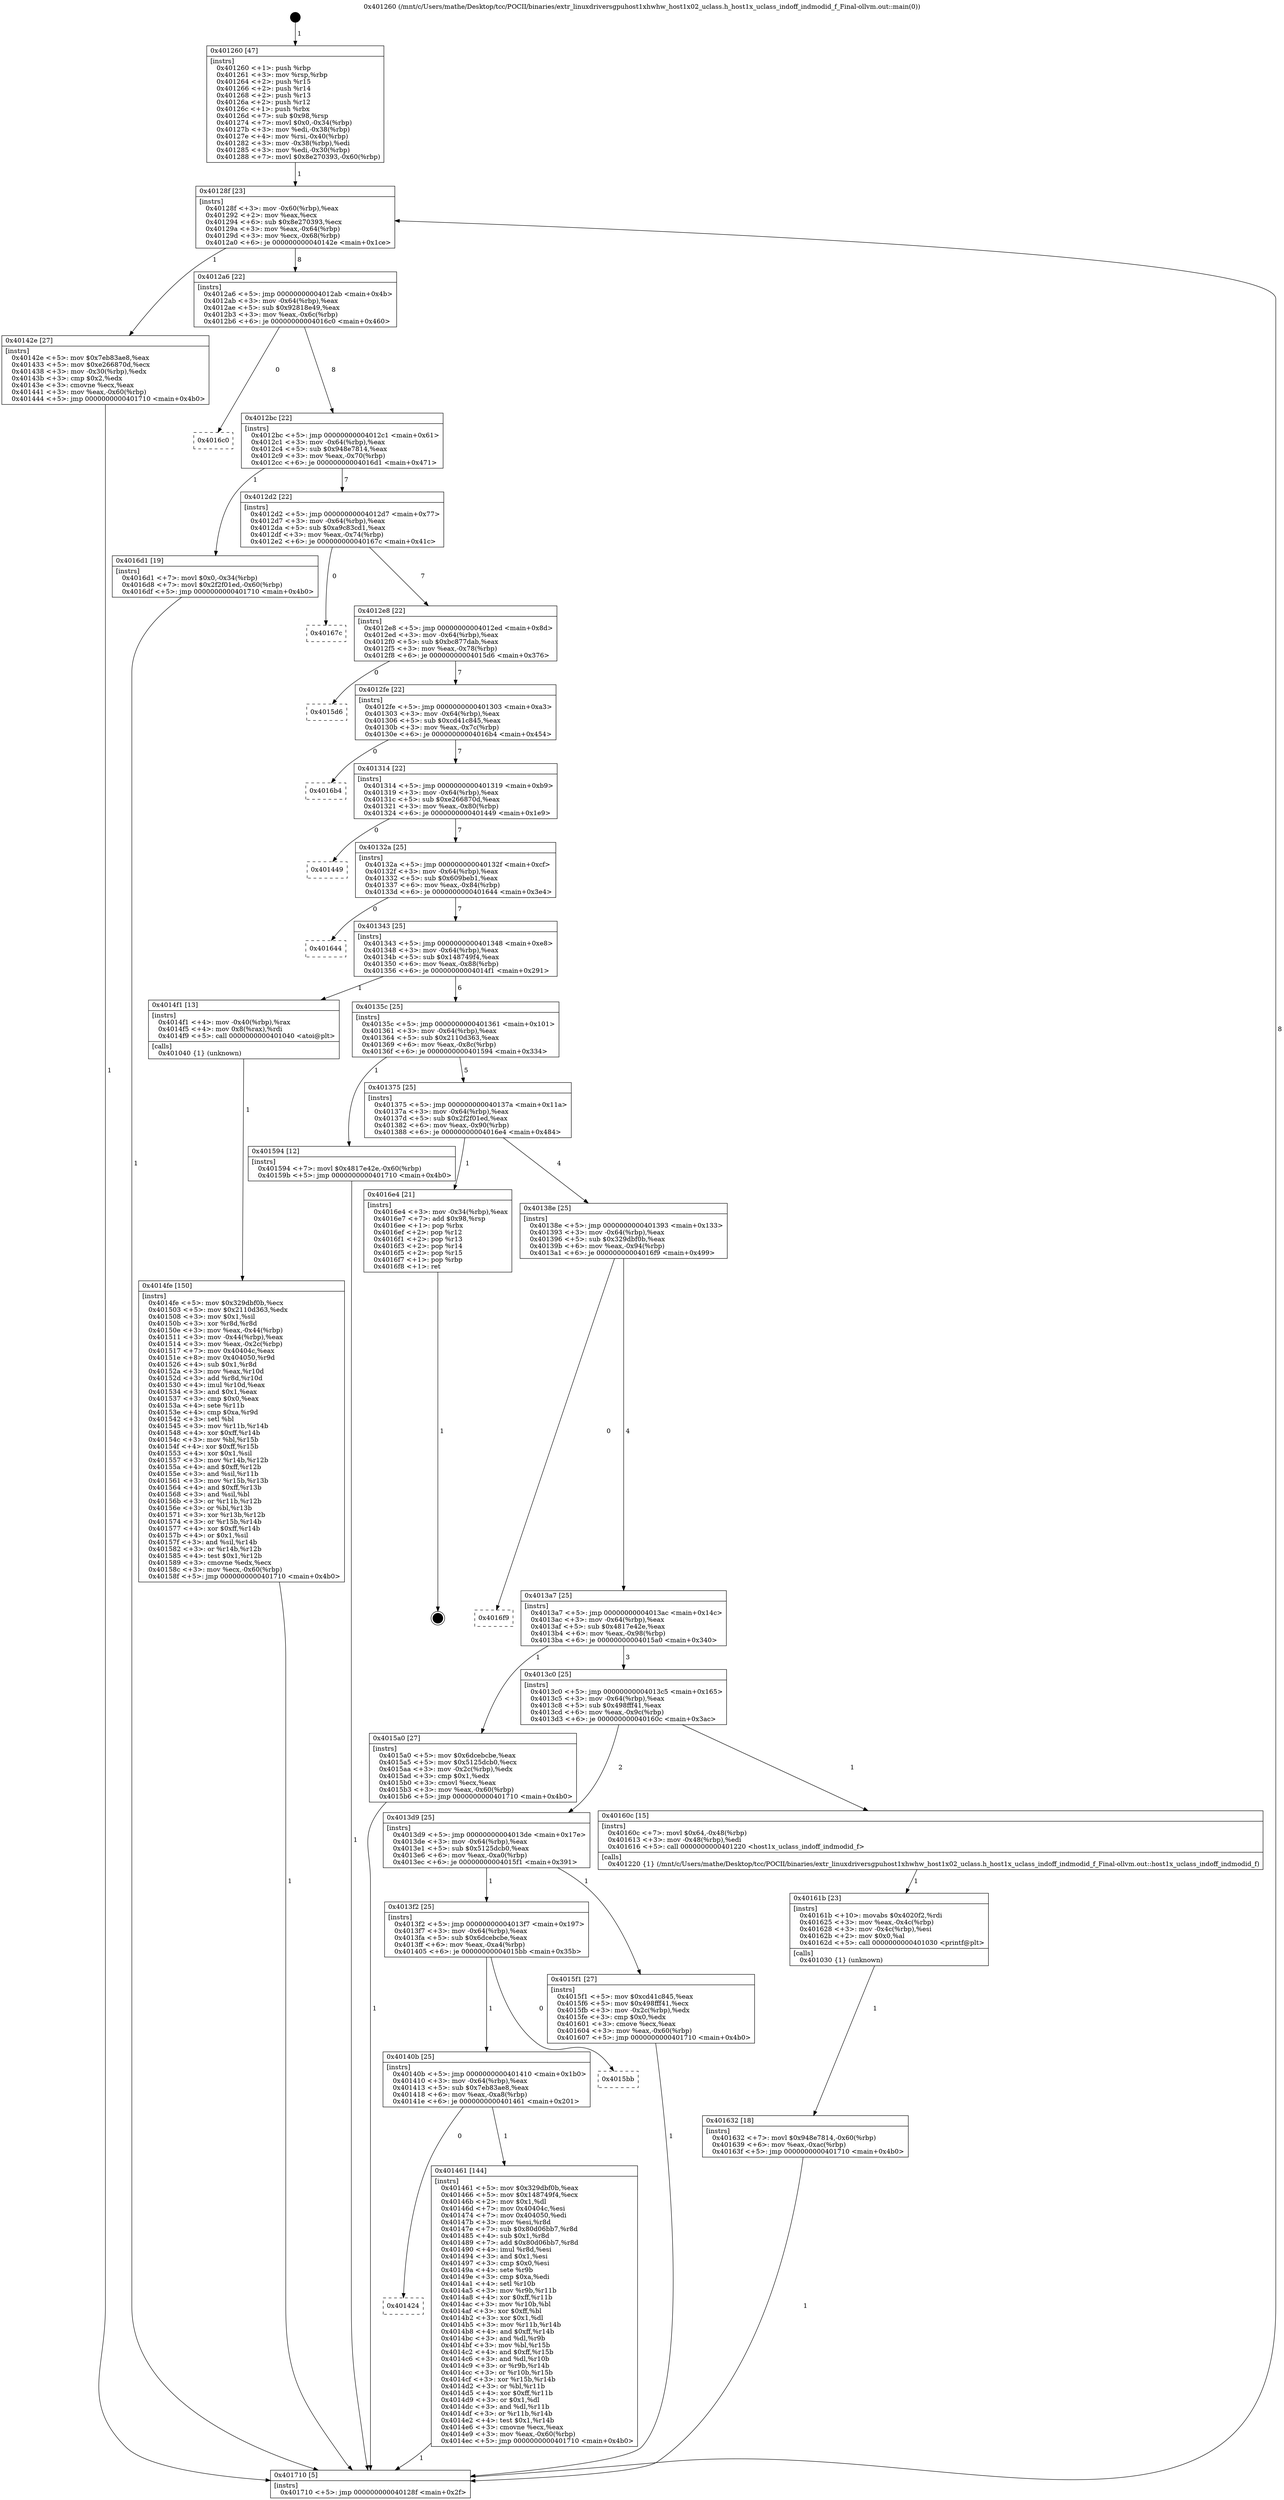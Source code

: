 digraph "0x401260" {
  label = "0x401260 (/mnt/c/Users/mathe/Desktop/tcc/POCII/binaries/extr_linuxdriversgpuhost1xhwhw_host1x02_uclass.h_host1x_uclass_indoff_indmodid_f_Final-ollvm.out::main(0))"
  labelloc = "t"
  node[shape=record]

  Entry [label="",width=0.3,height=0.3,shape=circle,fillcolor=black,style=filled]
  "0x40128f" [label="{
     0x40128f [23]\l
     | [instrs]\l
     &nbsp;&nbsp;0x40128f \<+3\>: mov -0x60(%rbp),%eax\l
     &nbsp;&nbsp;0x401292 \<+2\>: mov %eax,%ecx\l
     &nbsp;&nbsp;0x401294 \<+6\>: sub $0x8e270393,%ecx\l
     &nbsp;&nbsp;0x40129a \<+3\>: mov %eax,-0x64(%rbp)\l
     &nbsp;&nbsp;0x40129d \<+3\>: mov %ecx,-0x68(%rbp)\l
     &nbsp;&nbsp;0x4012a0 \<+6\>: je 000000000040142e \<main+0x1ce\>\l
  }"]
  "0x40142e" [label="{
     0x40142e [27]\l
     | [instrs]\l
     &nbsp;&nbsp;0x40142e \<+5\>: mov $0x7eb83ae8,%eax\l
     &nbsp;&nbsp;0x401433 \<+5\>: mov $0xe266870d,%ecx\l
     &nbsp;&nbsp;0x401438 \<+3\>: mov -0x30(%rbp),%edx\l
     &nbsp;&nbsp;0x40143b \<+3\>: cmp $0x2,%edx\l
     &nbsp;&nbsp;0x40143e \<+3\>: cmovne %ecx,%eax\l
     &nbsp;&nbsp;0x401441 \<+3\>: mov %eax,-0x60(%rbp)\l
     &nbsp;&nbsp;0x401444 \<+5\>: jmp 0000000000401710 \<main+0x4b0\>\l
  }"]
  "0x4012a6" [label="{
     0x4012a6 [22]\l
     | [instrs]\l
     &nbsp;&nbsp;0x4012a6 \<+5\>: jmp 00000000004012ab \<main+0x4b\>\l
     &nbsp;&nbsp;0x4012ab \<+3\>: mov -0x64(%rbp),%eax\l
     &nbsp;&nbsp;0x4012ae \<+5\>: sub $0x92818e49,%eax\l
     &nbsp;&nbsp;0x4012b3 \<+3\>: mov %eax,-0x6c(%rbp)\l
     &nbsp;&nbsp;0x4012b6 \<+6\>: je 00000000004016c0 \<main+0x460\>\l
  }"]
  "0x401710" [label="{
     0x401710 [5]\l
     | [instrs]\l
     &nbsp;&nbsp;0x401710 \<+5\>: jmp 000000000040128f \<main+0x2f\>\l
  }"]
  "0x401260" [label="{
     0x401260 [47]\l
     | [instrs]\l
     &nbsp;&nbsp;0x401260 \<+1\>: push %rbp\l
     &nbsp;&nbsp;0x401261 \<+3\>: mov %rsp,%rbp\l
     &nbsp;&nbsp;0x401264 \<+2\>: push %r15\l
     &nbsp;&nbsp;0x401266 \<+2\>: push %r14\l
     &nbsp;&nbsp;0x401268 \<+2\>: push %r13\l
     &nbsp;&nbsp;0x40126a \<+2\>: push %r12\l
     &nbsp;&nbsp;0x40126c \<+1\>: push %rbx\l
     &nbsp;&nbsp;0x40126d \<+7\>: sub $0x98,%rsp\l
     &nbsp;&nbsp;0x401274 \<+7\>: movl $0x0,-0x34(%rbp)\l
     &nbsp;&nbsp;0x40127b \<+3\>: mov %edi,-0x38(%rbp)\l
     &nbsp;&nbsp;0x40127e \<+4\>: mov %rsi,-0x40(%rbp)\l
     &nbsp;&nbsp;0x401282 \<+3\>: mov -0x38(%rbp),%edi\l
     &nbsp;&nbsp;0x401285 \<+3\>: mov %edi,-0x30(%rbp)\l
     &nbsp;&nbsp;0x401288 \<+7\>: movl $0x8e270393,-0x60(%rbp)\l
  }"]
  Exit [label="",width=0.3,height=0.3,shape=circle,fillcolor=black,style=filled,peripheries=2]
  "0x4016c0" [label="{
     0x4016c0\l
  }", style=dashed]
  "0x4012bc" [label="{
     0x4012bc [22]\l
     | [instrs]\l
     &nbsp;&nbsp;0x4012bc \<+5\>: jmp 00000000004012c1 \<main+0x61\>\l
     &nbsp;&nbsp;0x4012c1 \<+3\>: mov -0x64(%rbp),%eax\l
     &nbsp;&nbsp;0x4012c4 \<+5\>: sub $0x948e7814,%eax\l
     &nbsp;&nbsp;0x4012c9 \<+3\>: mov %eax,-0x70(%rbp)\l
     &nbsp;&nbsp;0x4012cc \<+6\>: je 00000000004016d1 \<main+0x471\>\l
  }"]
  "0x401632" [label="{
     0x401632 [18]\l
     | [instrs]\l
     &nbsp;&nbsp;0x401632 \<+7\>: movl $0x948e7814,-0x60(%rbp)\l
     &nbsp;&nbsp;0x401639 \<+6\>: mov %eax,-0xac(%rbp)\l
     &nbsp;&nbsp;0x40163f \<+5\>: jmp 0000000000401710 \<main+0x4b0\>\l
  }"]
  "0x4016d1" [label="{
     0x4016d1 [19]\l
     | [instrs]\l
     &nbsp;&nbsp;0x4016d1 \<+7\>: movl $0x0,-0x34(%rbp)\l
     &nbsp;&nbsp;0x4016d8 \<+7\>: movl $0x2f2f01ed,-0x60(%rbp)\l
     &nbsp;&nbsp;0x4016df \<+5\>: jmp 0000000000401710 \<main+0x4b0\>\l
  }"]
  "0x4012d2" [label="{
     0x4012d2 [22]\l
     | [instrs]\l
     &nbsp;&nbsp;0x4012d2 \<+5\>: jmp 00000000004012d7 \<main+0x77\>\l
     &nbsp;&nbsp;0x4012d7 \<+3\>: mov -0x64(%rbp),%eax\l
     &nbsp;&nbsp;0x4012da \<+5\>: sub $0xa9c83cd1,%eax\l
     &nbsp;&nbsp;0x4012df \<+3\>: mov %eax,-0x74(%rbp)\l
     &nbsp;&nbsp;0x4012e2 \<+6\>: je 000000000040167c \<main+0x41c\>\l
  }"]
  "0x40161b" [label="{
     0x40161b [23]\l
     | [instrs]\l
     &nbsp;&nbsp;0x40161b \<+10\>: movabs $0x4020f2,%rdi\l
     &nbsp;&nbsp;0x401625 \<+3\>: mov %eax,-0x4c(%rbp)\l
     &nbsp;&nbsp;0x401628 \<+3\>: mov -0x4c(%rbp),%esi\l
     &nbsp;&nbsp;0x40162b \<+2\>: mov $0x0,%al\l
     &nbsp;&nbsp;0x40162d \<+5\>: call 0000000000401030 \<printf@plt\>\l
     | [calls]\l
     &nbsp;&nbsp;0x401030 \{1\} (unknown)\l
  }"]
  "0x40167c" [label="{
     0x40167c\l
  }", style=dashed]
  "0x4012e8" [label="{
     0x4012e8 [22]\l
     | [instrs]\l
     &nbsp;&nbsp;0x4012e8 \<+5\>: jmp 00000000004012ed \<main+0x8d\>\l
     &nbsp;&nbsp;0x4012ed \<+3\>: mov -0x64(%rbp),%eax\l
     &nbsp;&nbsp;0x4012f0 \<+5\>: sub $0xbc877dab,%eax\l
     &nbsp;&nbsp;0x4012f5 \<+3\>: mov %eax,-0x78(%rbp)\l
     &nbsp;&nbsp;0x4012f8 \<+6\>: je 00000000004015d6 \<main+0x376\>\l
  }"]
  "0x4014fe" [label="{
     0x4014fe [150]\l
     | [instrs]\l
     &nbsp;&nbsp;0x4014fe \<+5\>: mov $0x329dbf0b,%ecx\l
     &nbsp;&nbsp;0x401503 \<+5\>: mov $0x2110d363,%edx\l
     &nbsp;&nbsp;0x401508 \<+3\>: mov $0x1,%sil\l
     &nbsp;&nbsp;0x40150b \<+3\>: xor %r8d,%r8d\l
     &nbsp;&nbsp;0x40150e \<+3\>: mov %eax,-0x44(%rbp)\l
     &nbsp;&nbsp;0x401511 \<+3\>: mov -0x44(%rbp),%eax\l
     &nbsp;&nbsp;0x401514 \<+3\>: mov %eax,-0x2c(%rbp)\l
     &nbsp;&nbsp;0x401517 \<+7\>: mov 0x40404c,%eax\l
     &nbsp;&nbsp;0x40151e \<+8\>: mov 0x404050,%r9d\l
     &nbsp;&nbsp;0x401526 \<+4\>: sub $0x1,%r8d\l
     &nbsp;&nbsp;0x40152a \<+3\>: mov %eax,%r10d\l
     &nbsp;&nbsp;0x40152d \<+3\>: add %r8d,%r10d\l
     &nbsp;&nbsp;0x401530 \<+4\>: imul %r10d,%eax\l
     &nbsp;&nbsp;0x401534 \<+3\>: and $0x1,%eax\l
     &nbsp;&nbsp;0x401537 \<+3\>: cmp $0x0,%eax\l
     &nbsp;&nbsp;0x40153a \<+4\>: sete %r11b\l
     &nbsp;&nbsp;0x40153e \<+4\>: cmp $0xa,%r9d\l
     &nbsp;&nbsp;0x401542 \<+3\>: setl %bl\l
     &nbsp;&nbsp;0x401545 \<+3\>: mov %r11b,%r14b\l
     &nbsp;&nbsp;0x401548 \<+4\>: xor $0xff,%r14b\l
     &nbsp;&nbsp;0x40154c \<+3\>: mov %bl,%r15b\l
     &nbsp;&nbsp;0x40154f \<+4\>: xor $0xff,%r15b\l
     &nbsp;&nbsp;0x401553 \<+4\>: xor $0x1,%sil\l
     &nbsp;&nbsp;0x401557 \<+3\>: mov %r14b,%r12b\l
     &nbsp;&nbsp;0x40155a \<+4\>: and $0xff,%r12b\l
     &nbsp;&nbsp;0x40155e \<+3\>: and %sil,%r11b\l
     &nbsp;&nbsp;0x401561 \<+3\>: mov %r15b,%r13b\l
     &nbsp;&nbsp;0x401564 \<+4\>: and $0xff,%r13b\l
     &nbsp;&nbsp;0x401568 \<+3\>: and %sil,%bl\l
     &nbsp;&nbsp;0x40156b \<+3\>: or %r11b,%r12b\l
     &nbsp;&nbsp;0x40156e \<+3\>: or %bl,%r13b\l
     &nbsp;&nbsp;0x401571 \<+3\>: xor %r13b,%r12b\l
     &nbsp;&nbsp;0x401574 \<+3\>: or %r15b,%r14b\l
     &nbsp;&nbsp;0x401577 \<+4\>: xor $0xff,%r14b\l
     &nbsp;&nbsp;0x40157b \<+4\>: or $0x1,%sil\l
     &nbsp;&nbsp;0x40157f \<+3\>: and %sil,%r14b\l
     &nbsp;&nbsp;0x401582 \<+3\>: or %r14b,%r12b\l
     &nbsp;&nbsp;0x401585 \<+4\>: test $0x1,%r12b\l
     &nbsp;&nbsp;0x401589 \<+3\>: cmovne %edx,%ecx\l
     &nbsp;&nbsp;0x40158c \<+3\>: mov %ecx,-0x60(%rbp)\l
     &nbsp;&nbsp;0x40158f \<+5\>: jmp 0000000000401710 \<main+0x4b0\>\l
  }"]
  "0x4015d6" [label="{
     0x4015d6\l
  }", style=dashed]
  "0x4012fe" [label="{
     0x4012fe [22]\l
     | [instrs]\l
     &nbsp;&nbsp;0x4012fe \<+5\>: jmp 0000000000401303 \<main+0xa3\>\l
     &nbsp;&nbsp;0x401303 \<+3\>: mov -0x64(%rbp),%eax\l
     &nbsp;&nbsp;0x401306 \<+5\>: sub $0xcd41c845,%eax\l
     &nbsp;&nbsp;0x40130b \<+3\>: mov %eax,-0x7c(%rbp)\l
     &nbsp;&nbsp;0x40130e \<+6\>: je 00000000004016b4 \<main+0x454\>\l
  }"]
  "0x401424" [label="{
     0x401424\l
  }", style=dashed]
  "0x4016b4" [label="{
     0x4016b4\l
  }", style=dashed]
  "0x401314" [label="{
     0x401314 [22]\l
     | [instrs]\l
     &nbsp;&nbsp;0x401314 \<+5\>: jmp 0000000000401319 \<main+0xb9\>\l
     &nbsp;&nbsp;0x401319 \<+3\>: mov -0x64(%rbp),%eax\l
     &nbsp;&nbsp;0x40131c \<+5\>: sub $0xe266870d,%eax\l
     &nbsp;&nbsp;0x401321 \<+3\>: mov %eax,-0x80(%rbp)\l
     &nbsp;&nbsp;0x401324 \<+6\>: je 0000000000401449 \<main+0x1e9\>\l
  }"]
  "0x401461" [label="{
     0x401461 [144]\l
     | [instrs]\l
     &nbsp;&nbsp;0x401461 \<+5\>: mov $0x329dbf0b,%eax\l
     &nbsp;&nbsp;0x401466 \<+5\>: mov $0x148749f4,%ecx\l
     &nbsp;&nbsp;0x40146b \<+2\>: mov $0x1,%dl\l
     &nbsp;&nbsp;0x40146d \<+7\>: mov 0x40404c,%esi\l
     &nbsp;&nbsp;0x401474 \<+7\>: mov 0x404050,%edi\l
     &nbsp;&nbsp;0x40147b \<+3\>: mov %esi,%r8d\l
     &nbsp;&nbsp;0x40147e \<+7\>: sub $0x80d06bb7,%r8d\l
     &nbsp;&nbsp;0x401485 \<+4\>: sub $0x1,%r8d\l
     &nbsp;&nbsp;0x401489 \<+7\>: add $0x80d06bb7,%r8d\l
     &nbsp;&nbsp;0x401490 \<+4\>: imul %r8d,%esi\l
     &nbsp;&nbsp;0x401494 \<+3\>: and $0x1,%esi\l
     &nbsp;&nbsp;0x401497 \<+3\>: cmp $0x0,%esi\l
     &nbsp;&nbsp;0x40149a \<+4\>: sete %r9b\l
     &nbsp;&nbsp;0x40149e \<+3\>: cmp $0xa,%edi\l
     &nbsp;&nbsp;0x4014a1 \<+4\>: setl %r10b\l
     &nbsp;&nbsp;0x4014a5 \<+3\>: mov %r9b,%r11b\l
     &nbsp;&nbsp;0x4014a8 \<+4\>: xor $0xff,%r11b\l
     &nbsp;&nbsp;0x4014ac \<+3\>: mov %r10b,%bl\l
     &nbsp;&nbsp;0x4014af \<+3\>: xor $0xff,%bl\l
     &nbsp;&nbsp;0x4014b2 \<+3\>: xor $0x1,%dl\l
     &nbsp;&nbsp;0x4014b5 \<+3\>: mov %r11b,%r14b\l
     &nbsp;&nbsp;0x4014b8 \<+4\>: and $0xff,%r14b\l
     &nbsp;&nbsp;0x4014bc \<+3\>: and %dl,%r9b\l
     &nbsp;&nbsp;0x4014bf \<+3\>: mov %bl,%r15b\l
     &nbsp;&nbsp;0x4014c2 \<+4\>: and $0xff,%r15b\l
     &nbsp;&nbsp;0x4014c6 \<+3\>: and %dl,%r10b\l
     &nbsp;&nbsp;0x4014c9 \<+3\>: or %r9b,%r14b\l
     &nbsp;&nbsp;0x4014cc \<+3\>: or %r10b,%r15b\l
     &nbsp;&nbsp;0x4014cf \<+3\>: xor %r15b,%r14b\l
     &nbsp;&nbsp;0x4014d2 \<+3\>: or %bl,%r11b\l
     &nbsp;&nbsp;0x4014d5 \<+4\>: xor $0xff,%r11b\l
     &nbsp;&nbsp;0x4014d9 \<+3\>: or $0x1,%dl\l
     &nbsp;&nbsp;0x4014dc \<+3\>: and %dl,%r11b\l
     &nbsp;&nbsp;0x4014df \<+3\>: or %r11b,%r14b\l
     &nbsp;&nbsp;0x4014e2 \<+4\>: test $0x1,%r14b\l
     &nbsp;&nbsp;0x4014e6 \<+3\>: cmovne %ecx,%eax\l
     &nbsp;&nbsp;0x4014e9 \<+3\>: mov %eax,-0x60(%rbp)\l
     &nbsp;&nbsp;0x4014ec \<+5\>: jmp 0000000000401710 \<main+0x4b0\>\l
  }"]
  "0x401449" [label="{
     0x401449\l
  }", style=dashed]
  "0x40132a" [label="{
     0x40132a [25]\l
     | [instrs]\l
     &nbsp;&nbsp;0x40132a \<+5\>: jmp 000000000040132f \<main+0xcf\>\l
     &nbsp;&nbsp;0x40132f \<+3\>: mov -0x64(%rbp),%eax\l
     &nbsp;&nbsp;0x401332 \<+5\>: sub $0x609beb1,%eax\l
     &nbsp;&nbsp;0x401337 \<+6\>: mov %eax,-0x84(%rbp)\l
     &nbsp;&nbsp;0x40133d \<+6\>: je 0000000000401644 \<main+0x3e4\>\l
  }"]
  "0x40140b" [label="{
     0x40140b [25]\l
     | [instrs]\l
     &nbsp;&nbsp;0x40140b \<+5\>: jmp 0000000000401410 \<main+0x1b0\>\l
     &nbsp;&nbsp;0x401410 \<+3\>: mov -0x64(%rbp),%eax\l
     &nbsp;&nbsp;0x401413 \<+5\>: sub $0x7eb83ae8,%eax\l
     &nbsp;&nbsp;0x401418 \<+6\>: mov %eax,-0xa8(%rbp)\l
     &nbsp;&nbsp;0x40141e \<+6\>: je 0000000000401461 \<main+0x201\>\l
  }"]
  "0x401644" [label="{
     0x401644\l
  }", style=dashed]
  "0x401343" [label="{
     0x401343 [25]\l
     | [instrs]\l
     &nbsp;&nbsp;0x401343 \<+5\>: jmp 0000000000401348 \<main+0xe8\>\l
     &nbsp;&nbsp;0x401348 \<+3\>: mov -0x64(%rbp),%eax\l
     &nbsp;&nbsp;0x40134b \<+5\>: sub $0x148749f4,%eax\l
     &nbsp;&nbsp;0x401350 \<+6\>: mov %eax,-0x88(%rbp)\l
     &nbsp;&nbsp;0x401356 \<+6\>: je 00000000004014f1 \<main+0x291\>\l
  }"]
  "0x4015bb" [label="{
     0x4015bb\l
  }", style=dashed]
  "0x4014f1" [label="{
     0x4014f1 [13]\l
     | [instrs]\l
     &nbsp;&nbsp;0x4014f1 \<+4\>: mov -0x40(%rbp),%rax\l
     &nbsp;&nbsp;0x4014f5 \<+4\>: mov 0x8(%rax),%rdi\l
     &nbsp;&nbsp;0x4014f9 \<+5\>: call 0000000000401040 \<atoi@plt\>\l
     | [calls]\l
     &nbsp;&nbsp;0x401040 \{1\} (unknown)\l
  }"]
  "0x40135c" [label="{
     0x40135c [25]\l
     | [instrs]\l
     &nbsp;&nbsp;0x40135c \<+5\>: jmp 0000000000401361 \<main+0x101\>\l
     &nbsp;&nbsp;0x401361 \<+3\>: mov -0x64(%rbp),%eax\l
     &nbsp;&nbsp;0x401364 \<+5\>: sub $0x2110d363,%eax\l
     &nbsp;&nbsp;0x401369 \<+6\>: mov %eax,-0x8c(%rbp)\l
     &nbsp;&nbsp;0x40136f \<+6\>: je 0000000000401594 \<main+0x334\>\l
  }"]
  "0x4013f2" [label="{
     0x4013f2 [25]\l
     | [instrs]\l
     &nbsp;&nbsp;0x4013f2 \<+5\>: jmp 00000000004013f7 \<main+0x197\>\l
     &nbsp;&nbsp;0x4013f7 \<+3\>: mov -0x64(%rbp),%eax\l
     &nbsp;&nbsp;0x4013fa \<+5\>: sub $0x6dcebcbe,%eax\l
     &nbsp;&nbsp;0x4013ff \<+6\>: mov %eax,-0xa4(%rbp)\l
     &nbsp;&nbsp;0x401405 \<+6\>: je 00000000004015bb \<main+0x35b\>\l
  }"]
  "0x401594" [label="{
     0x401594 [12]\l
     | [instrs]\l
     &nbsp;&nbsp;0x401594 \<+7\>: movl $0x4817e42e,-0x60(%rbp)\l
     &nbsp;&nbsp;0x40159b \<+5\>: jmp 0000000000401710 \<main+0x4b0\>\l
  }"]
  "0x401375" [label="{
     0x401375 [25]\l
     | [instrs]\l
     &nbsp;&nbsp;0x401375 \<+5\>: jmp 000000000040137a \<main+0x11a\>\l
     &nbsp;&nbsp;0x40137a \<+3\>: mov -0x64(%rbp),%eax\l
     &nbsp;&nbsp;0x40137d \<+5\>: sub $0x2f2f01ed,%eax\l
     &nbsp;&nbsp;0x401382 \<+6\>: mov %eax,-0x90(%rbp)\l
     &nbsp;&nbsp;0x401388 \<+6\>: je 00000000004016e4 \<main+0x484\>\l
  }"]
  "0x4015f1" [label="{
     0x4015f1 [27]\l
     | [instrs]\l
     &nbsp;&nbsp;0x4015f1 \<+5\>: mov $0xcd41c845,%eax\l
     &nbsp;&nbsp;0x4015f6 \<+5\>: mov $0x498fff41,%ecx\l
     &nbsp;&nbsp;0x4015fb \<+3\>: mov -0x2c(%rbp),%edx\l
     &nbsp;&nbsp;0x4015fe \<+3\>: cmp $0x0,%edx\l
     &nbsp;&nbsp;0x401601 \<+3\>: cmove %ecx,%eax\l
     &nbsp;&nbsp;0x401604 \<+3\>: mov %eax,-0x60(%rbp)\l
     &nbsp;&nbsp;0x401607 \<+5\>: jmp 0000000000401710 \<main+0x4b0\>\l
  }"]
  "0x4016e4" [label="{
     0x4016e4 [21]\l
     | [instrs]\l
     &nbsp;&nbsp;0x4016e4 \<+3\>: mov -0x34(%rbp),%eax\l
     &nbsp;&nbsp;0x4016e7 \<+7\>: add $0x98,%rsp\l
     &nbsp;&nbsp;0x4016ee \<+1\>: pop %rbx\l
     &nbsp;&nbsp;0x4016ef \<+2\>: pop %r12\l
     &nbsp;&nbsp;0x4016f1 \<+2\>: pop %r13\l
     &nbsp;&nbsp;0x4016f3 \<+2\>: pop %r14\l
     &nbsp;&nbsp;0x4016f5 \<+2\>: pop %r15\l
     &nbsp;&nbsp;0x4016f7 \<+1\>: pop %rbp\l
     &nbsp;&nbsp;0x4016f8 \<+1\>: ret\l
  }"]
  "0x40138e" [label="{
     0x40138e [25]\l
     | [instrs]\l
     &nbsp;&nbsp;0x40138e \<+5\>: jmp 0000000000401393 \<main+0x133\>\l
     &nbsp;&nbsp;0x401393 \<+3\>: mov -0x64(%rbp),%eax\l
     &nbsp;&nbsp;0x401396 \<+5\>: sub $0x329dbf0b,%eax\l
     &nbsp;&nbsp;0x40139b \<+6\>: mov %eax,-0x94(%rbp)\l
     &nbsp;&nbsp;0x4013a1 \<+6\>: je 00000000004016f9 \<main+0x499\>\l
  }"]
  "0x4013d9" [label="{
     0x4013d9 [25]\l
     | [instrs]\l
     &nbsp;&nbsp;0x4013d9 \<+5\>: jmp 00000000004013de \<main+0x17e\>\l
     &nbsp;&nbsp;0x4013de \<+3\>: mov -0x64(%rbp),%eax\l
     &nbsp;&nbsp;0x4013e1 \<+5\>: sub $0x5125dcb0,%eax\l
     &nbsp;&nbsp;0x4013e6 \<+6\>: mov %eax,-0xa0(%rbp)\l
     &nbsp;&nbsp;0x4013ec \<+6\>: je 00000000004015f1 \<main+0x391\>\l
  }"]
  "0x4016f9" [label="{
     0x4016f9\l
  }", style=dashed]
  "0x4013a7" [label="{
     0x4013a7 [25]\l
     | [instrs]\l
     &nbsp;&nbsp;0x4013a7 \<+5\>: jmp 00000000004013ac \<main+0x14c\>\l
     &nbsp;&nbsp;0x4013ac \<+3\>: mov -0x64(%rbp),%eax\l
     &nbsp;&nbsp;0x4013af \<+5\>: sub $0x4817e42e,%eax\l
     &nbsp;&nbsp;0x4013b4 \<+6\>: mov %eax,-0x98(%rbp)\l
     &nbsp;&nbsp;0x4013ba \<+6\>: je 00000000004015a0 \<main+0x340\>\l
  }"]
  "0x40160c" [label="{
     0x40160c [15]\l
     | [instrs]\l
     &nbsp;&nbsp;0x40160c \<+7\>: movl $0x64,-0x48(%rbp)\l
     &nbsp;&nbsp;0x401613 \<+3\>: mov -0x48(%rbp),%edi\l
     &nbsp;&nbsp;0x401616 \<+5\>: call 0000000000401220 \<host1x_uclass_indoff_indmodid_f\>\l
     | [calls]\l
     &nbsp;&nbsp;0x401220 \{1\} (/mnt/c/Users/mathe/Desktop/tcc/POCII/binaries/extr_linuxdriversgpuhost1xhwhw_host1x02_uclass.h_host1x_uclass_indoff_indmodid_f_Final-ollvm.out::host1x_uclass_indoff_indmodid_f)\l
  }"]
  "0x4015a0" [label="{
     0x4015a0 [27]\l
     | [instrs]\l
     &nbsp;&nbsp;0x4015a0 \<+5\>: mov $0x6dcebcbe,%eax\l
     &nbsp;&nbsp;0x4015a5 \<+5\>: mov $0x5125dcb0,%ecx\l
     &nbsp;&nbsp;0x4015aa \<+3\>: mov -0x2c(%rbp),%edx\l
     &nbsp;&nbsp;0x4015ad \<+3\>: cmp $0x1,%edx\l
     &nbsp;&nbsp;0x4015b0 \<+3\>: cmovl %ecx,%eax\l
     &nbsp;&nbsp;0x4015b3 \<+3\>: mov %eax,-0x60(%rbp)\l
     &nbsp;&nbsp;0x4015b6 \<+5\>: jmp 0000000000401710 \<main+0x4b0\>\l
  }"]
  "0x4013c0" [label="{
     0x4013c0 [25]\l
     | [instrs]\l
     &nbsp;&nbsp;0x4013c0 \<+5\>: jmp 00000000004013c5 \<main+0x165\>\l
     &nbsp;&nbsp;0x4013c5 \<+3\>: mov -0x64(%rbp),%eax\l
     &nbsp;&nbsp;0x4013c8 \<+5\>: sub $0x498fff41,%eax\l
     &nbsp;&nbsp;0x4013cd \<+6\>: mov %eax,-0x9c(%rbp)\l
     &nbsp;&nbsp;0x4013d3 \<+6\>: je 000000000040160c \<main+0x3ac\>\l
  }"]
  Entry -> "0x401260" [label=" 1"]
  "0x40128f" -> "0x40142e" [label=" 1"]
  "0x40128f" -> "0x4012a6" [label=" 8"]
  "0x40142e" -> "0x401710" [label=" 1"]
  "0x401260" -> "0x40128f" [label=" 1"]
  "0x401710" -> "0x40128f" [label=" 8"]
  "0x4016e4" -> Exit [label=" 1"]
  "0x4012a6" -> "0x4016c0" [label=" 0"]
  "0x4012a6" -> "0x4012bc" [label=" 8"]
  "0x4016d1" -> "0x401710" [label=" 1"]
  "0x4012bc" -> "0x4016d1" [label=" 1"]
  "0x4012bc" -> "0x4012d2" [label=" 7"]
  "0x401632" -> "0x401710" [label=" 1"]
  "0x4012d2" -> "0x40167c" [label=" 0"]
  "0x4012d2" -> "0x4012e8" [label=" 7"]
  "0x40161b" -> "0x401632" [label=" 1"]
  "0x4012e8" -> "0x4015d6" [label=" 0"]
  "0x4012e8" -> "0x4012fe" [label=" 7"]
  "0x40160c" -> "0x40161b" [label=" 1"]
  "0x4012fe" -> "0x4016b4" [label=" 0"]
  "0x4012fe" -> "0x401314" [label=" 7"]
  "0x4015f1" -> "0x401710" [label=" 1"]
  "0x401314" -> "0x401449" [label=" 0"]
  "0x401314" -> "0x40132a" [label=" 7"]
  "0x4015a0" -> "0x401710" [label=" 1"]
  "0x40132a" -> "0x401644" [label=" 0"]
  "0x40132a" -> "0x401343" [label=" 7"]
  "0x4014fe" -> "0x401710" [label=" 1"]
  "0x401343" -> "0x4014f1" [label=" 1"]
  "0x401343" -> "0x40135c" [label=" 6"]
  "0x4014f1" -> "0x4014fe" [label=" 1"]
  "0x40135c" -> "0x401594" [label=" 1"]
  "0x40135c" -> "0x401375" [label=" 5"]
  "0x40140b" -> "0x401424" [label=" 0"]
  "0x401375" -> "0x4016e4" [label=" 1"]
  "0x401375" -> "0x40138e" [label=" 4"]
  "0x40140b" -> "0x401461" [label=" 1"]
  "0x40138e" -> "0x4016f9" [label=" 0"]
  "0x40138e" -> "0x4013a7" [label=" 4"]
  "0x4013f2" -> "0x40140b" [label=" 1"]
  "0x4013a7" -> "0x4015a0" [label=" 1"]
  "0x4013a7" -> "0x4013c0" [label=" 3"]
  "0x4013f2" -> "0x4015bb" [label=" 0"]
  "0x4013c0" -> "0x40160c" [label=" 1"]
  "0x4013c0" -> "0x4013d9" [label=" 2"]
  "0x401594" -> "0x401710" [label=" 1"]
  "0x4013d9" -> "0x4015f1" [label=" 1"]
  "0x4013d9" -> "0x4013f2" [label=" 1"]
  "0x401461" -> "0x401710" [label=" 1"]
}
